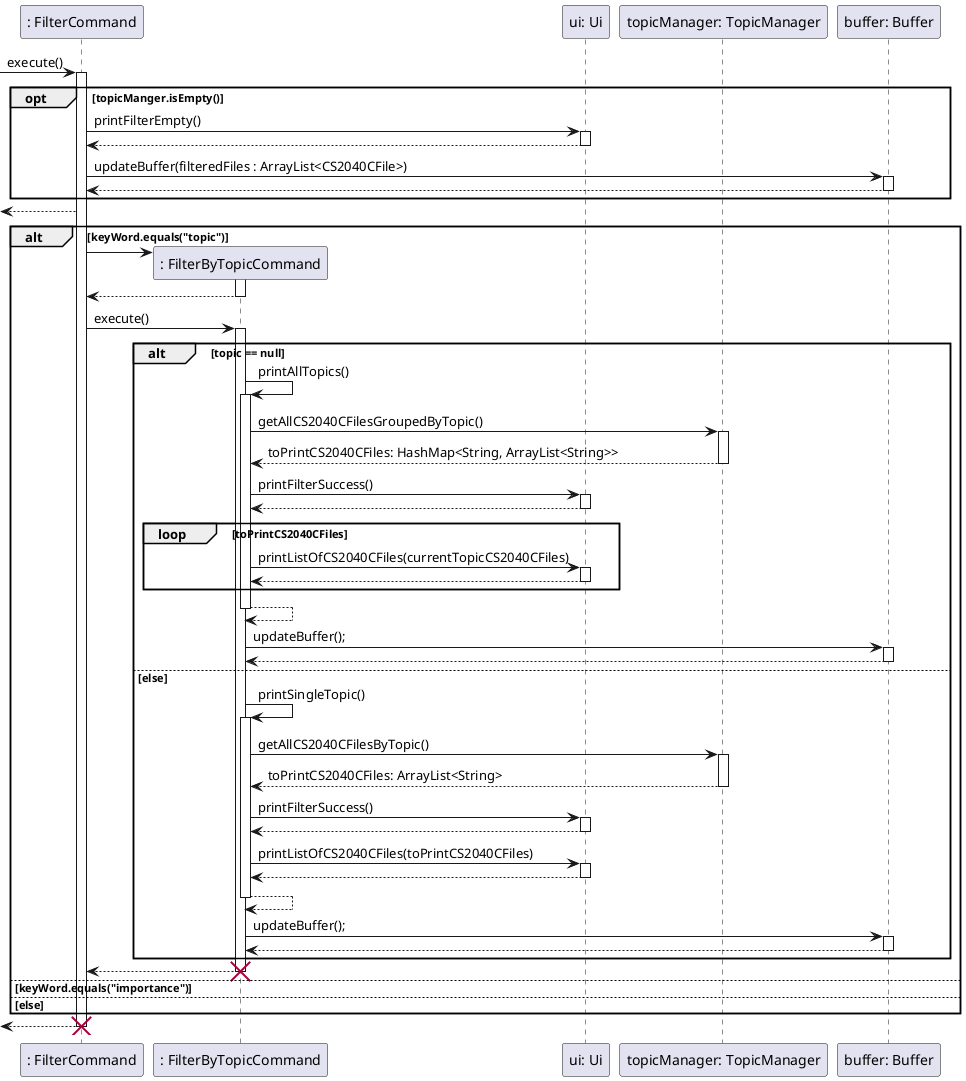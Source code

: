 @startuml
participant ": FilterCommand" as FilterCommand
participant ": FilterByTopicCommand" as FilterByTopicCommand
participant "ui: Ui" as Ui
participant "topicManager: TopicManager" as TopicManager
participant "buffer: Buffer" as Buffer

-> FilterCommand : execute()
activate FilterCommand
    opt topicManger.isEmpty()
        FilterCommand -> Ui : printFilterEmpty()
        activate Ui
        return
        FilterCommand -> Buffer : updateBuffer(filteredFiles : ArrayList<CS2040CFile>)
        activate Buffer
        return
    end
    <-- FilterCommand
    alt keyWord.equals("topic")
        FilterCommand -> FilterByTopicCommand **
        activate FilterByTopicCommand
        return

        FilterCommand -> FilterByTopicCommand : execute()
        activate FilterByTopicCommand
            alt topic == null
                FilterByTopicCommand -> FilterByTopicCommand : printAllTopics()
                activate FilterByTopicCommand
                    FilterByTopicCommand -> TopicManager : getAllCS2040CFilesGroupedByTopic()
                    activate TopicManager
                    return toPrintCS2040CFiles: HashMap<String, ArrayList<String>>

                    FilterByTopicCommand -> Ui : printFilterSuccess()
                    activate Ui
                    return

                    loop toPrintCS2040CFiles
                        FilterByTopicCommand -> Ui : printListOfCS2040CFiles(currentTopicCS2040CFiles)
                        activate Ui
                        return
                    end
                return

                FilterByTopicCommand -> Buffer: updateBuffer();
                activate Buffer
                return
            else else
                FilterByTopicCommand -> FilterByTopicCommand : printSingleTopic()
                activate FilterByTopicCommand
                    FilterByTopicCommand -> TopicManager : getAllCS2040CFilesByTopic()
                    activate TopicManager
                    return toPrintCS2040CFiles: ArrayList<String>

                    FilterByTopicCommand -> Ui : printFilterSuccess()
                    activate Ui
                    return

                    FilterByTopicCommand -> Ui : printListOfCS2040CFiles(toPrintCS2040CFiles)
                    activate Ui
                    return
                return

                FilterByTopicCommand -> Buffer: updateBuffer();
                activate Buffer
                return
            end
        return
        destroy FilterByTopicCommand
    else keyWord.equals("importance")
    else else
    end
return
destroy FilterCommand
@enduml